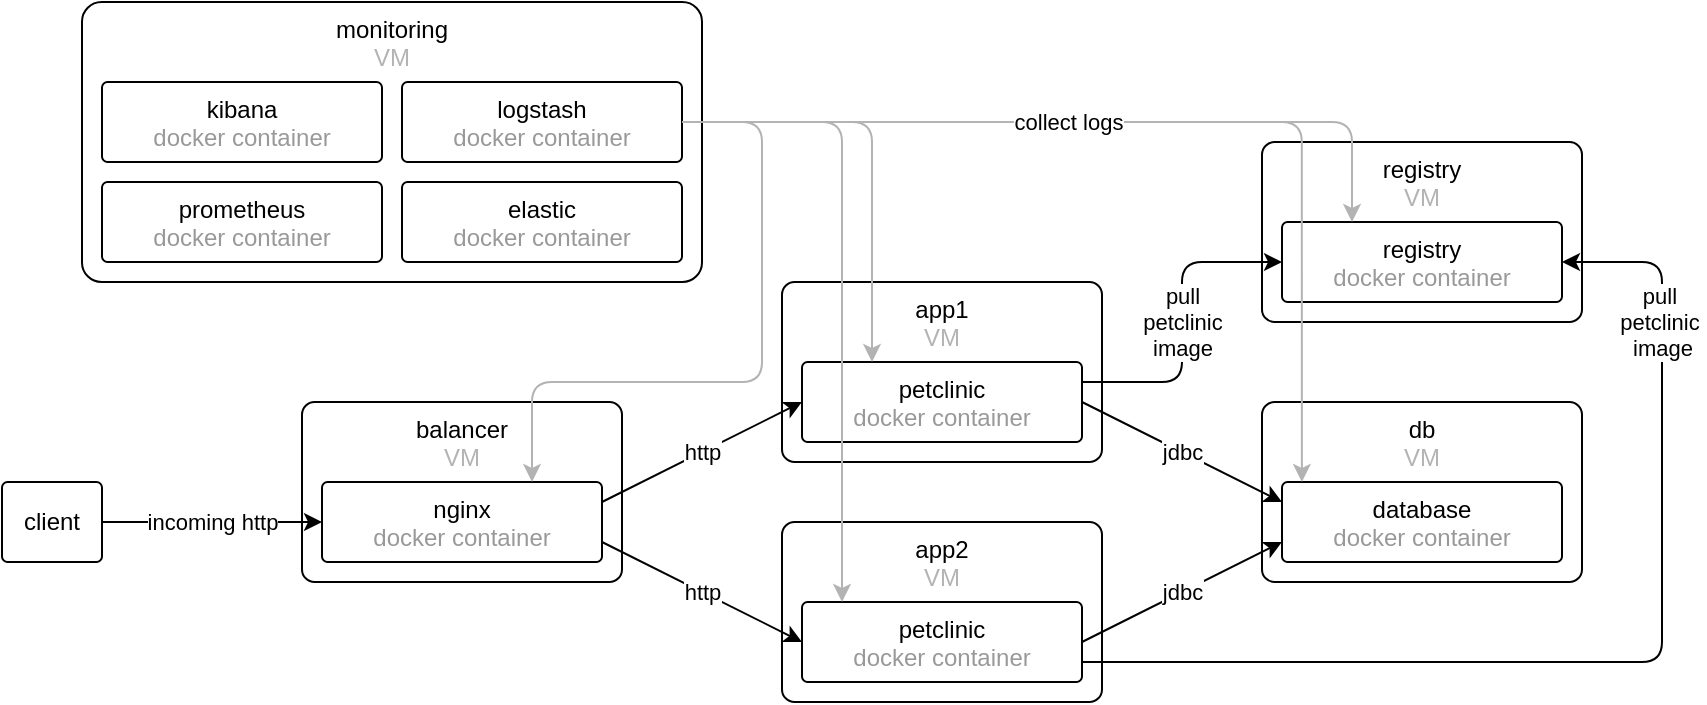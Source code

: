 <mxfile version="13.7.3" type="device"><diagram name="landscape" id="5f0bae14-7c28-e335-631c-24af17079c00"><mxGraphModel dx="1086" dy="785" grid="1" gridSize="10" guides="1" tooltips="1" connect="1" arrows="1" fold="1" page="1" pageScale="1" pageWidth="1100" pageHeight="850" background="#ffffff" math="0" shadow="0"><root><mxCell id="0"/><mxCell id="1" parent="0"/><mxCell id="DSC1B1_FUxVCXSofYcog-5" value="app1&lt;br&gt;&lt;font color=&quot;#b3b3b3&quot;&gt;VM&lt;/font&gt;" style="rounded=1;whiteSpace=wrap;html=1;arcSize=7;verticalAlign=top;" vertex="1" parent="1"><mxGeometry x="480" y="200" width="160" height="90" as="geometry"/></mxCell><mxCell id="DSC1B1_FUxVCXSofYcog-6" value="petclinic&lt;br&gt;&lt;font color=&quot;#999999&quot;&gt;docker container&lt;/font&gt;" style="rounded=1;whiteSpace=wrap;html=1;arcSize=7;verticalAlign=top;" vertex="1" parent="1"><mxGeometry x="490" y="240" width="140" height="40" as="geometry"/></mxCell><mxCell id="DSC1B1_FUxVCXSofYcog-8" value="db&lt;br&gt;&lt;font color=&quot;#b3b3b3&quot;&gt;VM&lt;/font&gt;" style="rounded=1;whiteSpace=wrap;html=1;arcSize=7;verticalAlign=top;" vertex="1" parent="1"><mxGeometry x="720" y="260" width="160" height="90" as="geometry"/></mxCell><mxCell id="DSC1B1_FUxVCXSofYcog-9" value="database&lt;br&gt;&lt;font color=&quot;#999999&quot;&gt;docker container&lt;/font&gt;" style="rounded=1;whiteSpace=wrap;html=1;arcSize=7;verticalAlign=top;" vertex="1" parent="1"><mxGeometry x="730" y="300" width="140" height="40" as="geometry"/></mxCell><mxCell id="DSC1B1_FUxVCXSofYcog-10" value="app2&lt;br&gt;&lt;font color=&quot;#b3b3b3&quot;&gt;VM&lt;/font&gt;" style="rounded=1;whiteSpace=wrap;html=1;arcSize=7;verticalAlign=top;" vertex="1" parent="1"><mxGeometry x="480" y="320" width="160" height="90" as="geometry"/></mxCell><mxCell id="DSC1B1_FUxVCXSofYcog-11" value="petclinic&lt;br&gt;&lt;font color=&quot;#999999&quot;&gt;docker container&lt;/font&gt;" style="rounded=1;whiteSpace=wrap;html=1;arcSize=7;verticalAlign=top;" vertex="1" parent="1"><mxGeometry x="490" y="360" width="140" height="40" as="geometry"/></mxCell><mxCell id="DSC1B1_FUxVCXSofYcog-12" value="balancer&lt;br&gt;&lt;font color=&quot;#b3b3b3&quot;&gt;VM&lt;/font&gt;" style="rounded=1;whiteSpace=wrap;html=1;arcSize=7;verticalAlign=top;" vertex="1" parent="1"><mxGeometry x="240" y="260" width="160" height="90" as="geometry"/></mxCell><mxCell id="DSC1B1_FUxVCXSofYcog-13" value="nginx&lt;br&gt;&lt;font color=&quot;#999999&quot;&gt;docker container&lt;/font&gt;" style="rounded=1;whiteSpace=wrap;html=1;arcSize=7;verticalAlign=top;" vertex="1" parent="1"><mxGeometry x="250" y="300" width="140" height="40" as="geometry"/></mxCell><mxCell id="DSC1B1_FUxVCXSofYcog-14" value="http" style="endArrow=classic;html=1;exitX=1;exitY=0.25;exitDx=0;exitDy=0;entryX=0;entryY=0.5;entryDx=0;entryDy=0;" edge="1" parent="1" source="DSC1B1_FUxVCXSofYcog-13" target="DSC1B1_FUxVCXSofYcog-6"><mxGeometry width="50" height="50" relative="1" as="geometry"><mxPoint x="340" y="530" as="sourcePoint"/><mxPoint x="390" y="480" as="targetPoint"/></mxGeometry></mxCell><mxCell id="DSC1B1_FUxVCXSofYcog-15" value="http" style="endArrow=classic;html=1;exitX=1;exitY=0.75;exitDx=0;exitDy=0;entryX=0;entryY=0.5;entryDx=0;entryDy=0;" edge="1" parent="1" source="DSC1B1_FUxVCXSofYcog-13" target="DSC1B1_FUxVCXSofYcog-11"><mxGeometry width="50" height="50" relative="1" as="geometry"><mxPoint x="400" y="312.5" as="sourcePoint"/><mxPoint x="500" y="287.5" as="targetPoint"/></mxGeometry></mxCell><mxCell id="DSC1B1_FUxVCXSofYcog-16" value="jdbc" style="endArrow=classic;html=1;exitX=1;exitY=0.5;exitDx=0;exitDy=0;entryX=0;entryY=0.25;entryDx=0;entryDy=0;" edge="1" parent="1" source="DSC1B1_FUxVCXSofYcog-6" target="DSC1B1_FUxVCXSofYcog-9"><mxGeometry width="50" height="50" relative="1" as="geometry"><mxPoint x="400" y="305.417" as="sourcePoint"/><mxPoint x="500" y="284.583" as="targetPoint"/></mxGeometry></mxCell><mxCell id="DSC1B1_FUxVCXSofYcog-17" value="jdbc" style="endArrow=classic;html=1;exitX=1;exitY=0.5;exitDx=0;exitDy=0;entryX=0;entryY=0.75;entryDx=0;entryDy=0;" edge="1" parent="1" source="DSC1B1_FUxVCXSofYcog-11" target="DSC1B1_FUxVCXSofYcog-9"><mxGeometry width="50" height="50" relative="1" as="geometry"><mxPoint x="410" y="315.417" as="sourcePoint"/><mxPoint x="510" y="294.583" as="targetPoint"/></mxGeometry></mxCell><mxCell id="DSC1B1_FUxVCXSofYcog-18" value="registry&lt;br&gt;&lt;font color=&quot;#b3b3b3&quot;&gt;VM&lt;/font&gt;" style="rounded=1;whiteSpace=wrap;html=1;arcSize=7;verticalAlign=top;" vertex="1" parent="1"><mxGeometry x="720" y="130" width="160" height="90" as="geometry"/></mxCell><mxCell id="DSC1B1_FUxVCXSofYcog-19" value="registry&lt;br&gt;&lt;font color=&quot;#999999&quot;&gt;docker container&lt;/font&gt;" style="rounded=1;whiteSpace=wrap;html=1;arcSize=7;verticalAlign=top;" vertex="1" parent="1"><mxGeometry x="730" y="170" width="140" height="40" as="geometry"/></mxCell><mxCell id="DSC1B1_FUxVCXSofYcog-20" value="pull &lt;br&gt;petclinic &lt;br&gt;image" style="endArrow=classic;html=1;exitX=1;exitY=0.25;exitDx=0;exitDy=0;entryX=0;entryY=0.5;entryDx=0;entryDy=0;edgeStyle=orthogonalEdgeStyle;" edge="1" parent="1" source="DSC1B1_FUxVCXSofYcog-6" target="DSC1B1_FUxVCXSofYcog-19"><mxGeometry width="50" height="50" relative="1" as="geometry"><mxPoint x="640" y="287.5" as="sourcePoint"/><mxPoint x="740" y="312.5" as="targetPoint"/><mxPoint as="offset"/></mxGeometry></mxCell><mxCell id="DSC1B1_FUxVCXSofYcog-21" value="pull&amp;nbsp;&lt;br&gt;petclinic&amp;nbsp;&lt;br&gt;image" style="endArrow=classic;html=1;exitX=1;exitY=0.75;exitDx=0;exitDy=0;edgeStyle=orthogonalEdgeStyle;entryX=1;entryY=0.5;entryDx=0;entryDy=0;" edge="1" parent="1" source="DSC1B1_FUxVCXSofYcog-11" target="DSC1B1_FUxVCXSofYcog-19"><mxGeometry x="0.704" width="50" height="50" relative="1" as="geometry"><mxPoint x="603.333" y="250" as="sourcePoint"/><mxPoint x="736.667" y="170" as="targetPoint"/><Array as="points"><mxPoint x="920" y="390"/><mxPoint x="920" y="190"/></Array><mxPoint as="offset"/></mxGeometry></mxCell><mxCell id="DSC1B1_FUxVCXSofYcog-22" value="monitoring&lt;br&gt;&lt;font color=&quot;#b3b3b3&quot;&gt;VM&lt;/font&gt;" style="rounded=1;whiteSpace=wrap;html=1;arcSize=7;verticalAlign=top;" vertex="1" parent="1"><mxGeometry x="130" y="60" width="310" height="140" as="geometry"/></mxCell><mxCell id="DSC1B1_FUxVCXSofYcog-23" value="elastic&lt;br&gt;&lt;font color=&quot;#999999&quot;&gt;docker container&lt;/font&gt;" style="rounded=1;whiteSpace=wrap;html=1;arcSize=7;verticalAlign=top;" vertex="1" parent="1"><mxGeometry x="290" y="150" width="140" height="40" as="geometry"/></mxCell><mxCell id="DSC1B1_FUxVCXSofYcog-24" value="logstash&lt;br&gt;&lt;font color=&quot;#999999&quot;&gt;docker container&lt;/font&gt;" style="rounded=1;whiteSpace=wrap;html=1;arcSize=7;verticalAlign=top;" vertex="1" parent="1"><mxGeometry x="290" y="100" width="140" height="40" as="geometry"/></mxCell><mxCell id="DSC1B1_FUxVCXSofYcog-25" value="kibana&lt;br&gt;&lt;font color=&quot;#999999&quot;&gt;docker container&lt;/font&gt;" style="rounded=1;whiteSpace=wrap;html=1;arcSize=7;verticalAlign=top;" vertex="1" parent="1"><mxGeometry x="140" y="100" width="140" height="40" as="geometry"/></mxCell><mxCell id="DSC1B1_FUxVCXSofYcog-26" value="prometheus&lt;br&gt;&lt;font color=&quot;#999999&quot;&gt;docker container&lt;/font&gt;" style="rounded=1;whiteSpace=wrap;html=1;arcSize=7;verticalAlign=top;" vertex="1" parent="1"><mxGeometry x="140" y="150" width="140" height="40" as="geometry"/></mxCell><mxCell id="DSC1B1_FUxVCXSofYcog-27" value="incoming http" style="endArrow=classic;html=1;" edge="1" parent="1" source="DSC1B1_FUxVCXSofYcog-28" target="DSC1B1_FUxVCXSofYcog-13"><mxGeometry width="50" height="50" relative="1" as="geometry"><mxPoint x="120" y="320" as="sourcePoint"/><mxPoint x="500" y="270" as="targetPoint"/></mxGeometry></mxCell><mxCell id="DSC1B1_FUxVCXSofYcog-28" value="client" style="rounded=1;whiteSpace=wrap;html=1;arcSize=7;verticalAlign=middle;" vertex="1" parent="1"><mxGeometry x="90" y="300" width="50" height="40" as="geometry"/></mxCell><mxCell id="DSC1B1_FUxVCXSofYcog-31" value="" style="endArrow=classic;html=1;entryX=0.25;entryY=0;entryDx=0;entryDy=0;strokeColor=#B3B3B3;edgeStyle=orthogonalEdgeStyle;exitX=1;exitY=0.5;exitDx=0;exitDy=0;" edge="1" parent="1" source="DSC1B1_FUxVCXSofYcog-24" target="DSC1B1_FUxVCXSofYcog-6"><mxGeometry width="50" height="50" relative="1" as="geometry"><mxPoint x="525" y="80" as="sourcePoint"/><mxPoint x="550" y="230" as="targetPoint"/><Array as="points"><mxPoint x="525" y="120"/></Array></mxGeometry></mxCell><mxCell id="DSC1B1_FUxVCXSofYcog-32" value="" style="endArrow=classic;html=1;exitX=1;exitY=0.5;exitDx=0;exitDy=0;entryX=0.75;entryY=0;entryDx=0;entryDy=0;strokeColor=#B3B3B3;edgeStyle=orthogonalEdgeStyle;" edge="1" parent="1" source="DSC1B1_FUxVCXSofYcog-24" target="DSC1B1_FUxVCXSofYcog-13"><mxGeometry width="50" height="50" relative="1" as="geometry"><mxPoint x="440" y="120" as="sourcePoint"/><mxPoint x="535" y="250" as="targetPoint"/><Array as="points"><mxPoint x="470" y="120"/><mxPoint x="470" y="250"/><mxPoint x="355" y="250"/></Array></mxGeometry></mxCell><mxCell id="DSC1B1_FUxVCXSofYcog-33" value="" style="endArrow=classic;html=1;strokeColor=#B3B3B3;edgeStyle=orthogonalEdgeStyle;exitX=1;exitY=0.5;exitDx=0;exitDy=0;" edge="1" parent="1" source="DSC1B1_FUxVCXSofYcog-24" target="DSC1B1_FUxVCXSofYcog-11"><mxGeometry width="50" height="50" relative="1" as="geometry"><mxPoint x="610" y="50" as="sourcePoint"/><mxPoint x="535" y="250" as="targetPoint"/><Array as="points"><mxPoint x="510" y="120"/></Array></mxGeometry></mxCell><mxCell id="DSC1B1_FUxVCXSofYcog-35" value="" style="endArrow=classic;html=1;exitX=1;exitY=0.5;exitDx=0;exitDy=0;entryX=0.071;entryY=0;entryDx=0;entryDy=0;strokeColor=#B3B3B3;edgeStyle=orthogonalEdgeStyle;entryPerimeter=0;" edge="1" parent="1" source="DSC1B1_FUxVCXSofYcog-24" target="DSC1B1_FUxVCXSofYcog-9"><mxGeometry width="50" height="50" relative="1" as="geometry"><mxPoint x="450" y="150" as="sourcePoint"/><mxPoint x="545" y="260" as="targetPoint"/></mxGeometry></mxCell><mxCell id="DSC1B1_FUxVCXSofYcog-34" value="collect logs" style="endArrow=classic;html=1;entryX=0.25;entryY=0;entryDx=0;entryDy=0;strokeColor=#B3B3B3;edgeStyle=orthogonalEdgeStyle;exitX=1;exitY=0.5;exitDx=0;exitDy=0;" edge="1" parent="1" source="DSC1B1_FUxVCXSofYcog-24" target="DSC1B1_FUxVCXSofYcog-19"><mxGeometry width="50" height="50" relative="1" as="geometry"><mxPoint x="570" y="70" as="sourcePoint"/><mxPoint x="535" y="250" as="targetPoint"/><Array as="points"><mxPoint x="765" y="120"/></Array></mxGeometry></mxCell></root></mxGraphModel></diagram></mxfile>